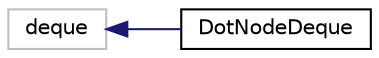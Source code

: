 digraph "类继承关系图"
{
 // INTERACTIVE_SVG=YES
 // LATEX_PDF_SIZE
  edge [fontname="Helvetica",fontsize="10",labelfontname="Helvetica",labelfontsize="10"];
  node [fontname="Helvetica",fontsize="10",shape=record];
  rankdir="LR";
  Node743 [label="deque",height=0.2,width=0.4,color="grey75", fillcolor="white", style="filled",tooltip=" "];
  Node743 -> Node0 [dir="back",color="midnightblue",fontsize="10",style="solid",fontname="Helvetica"];
  Node0 [label="DotNodeDeque",height=0.2,width=0.4,color="black", fillcolor="white", style="filled",URL="$d8/d32/class_dot_node_deque.html",tooltip=" "];
}

